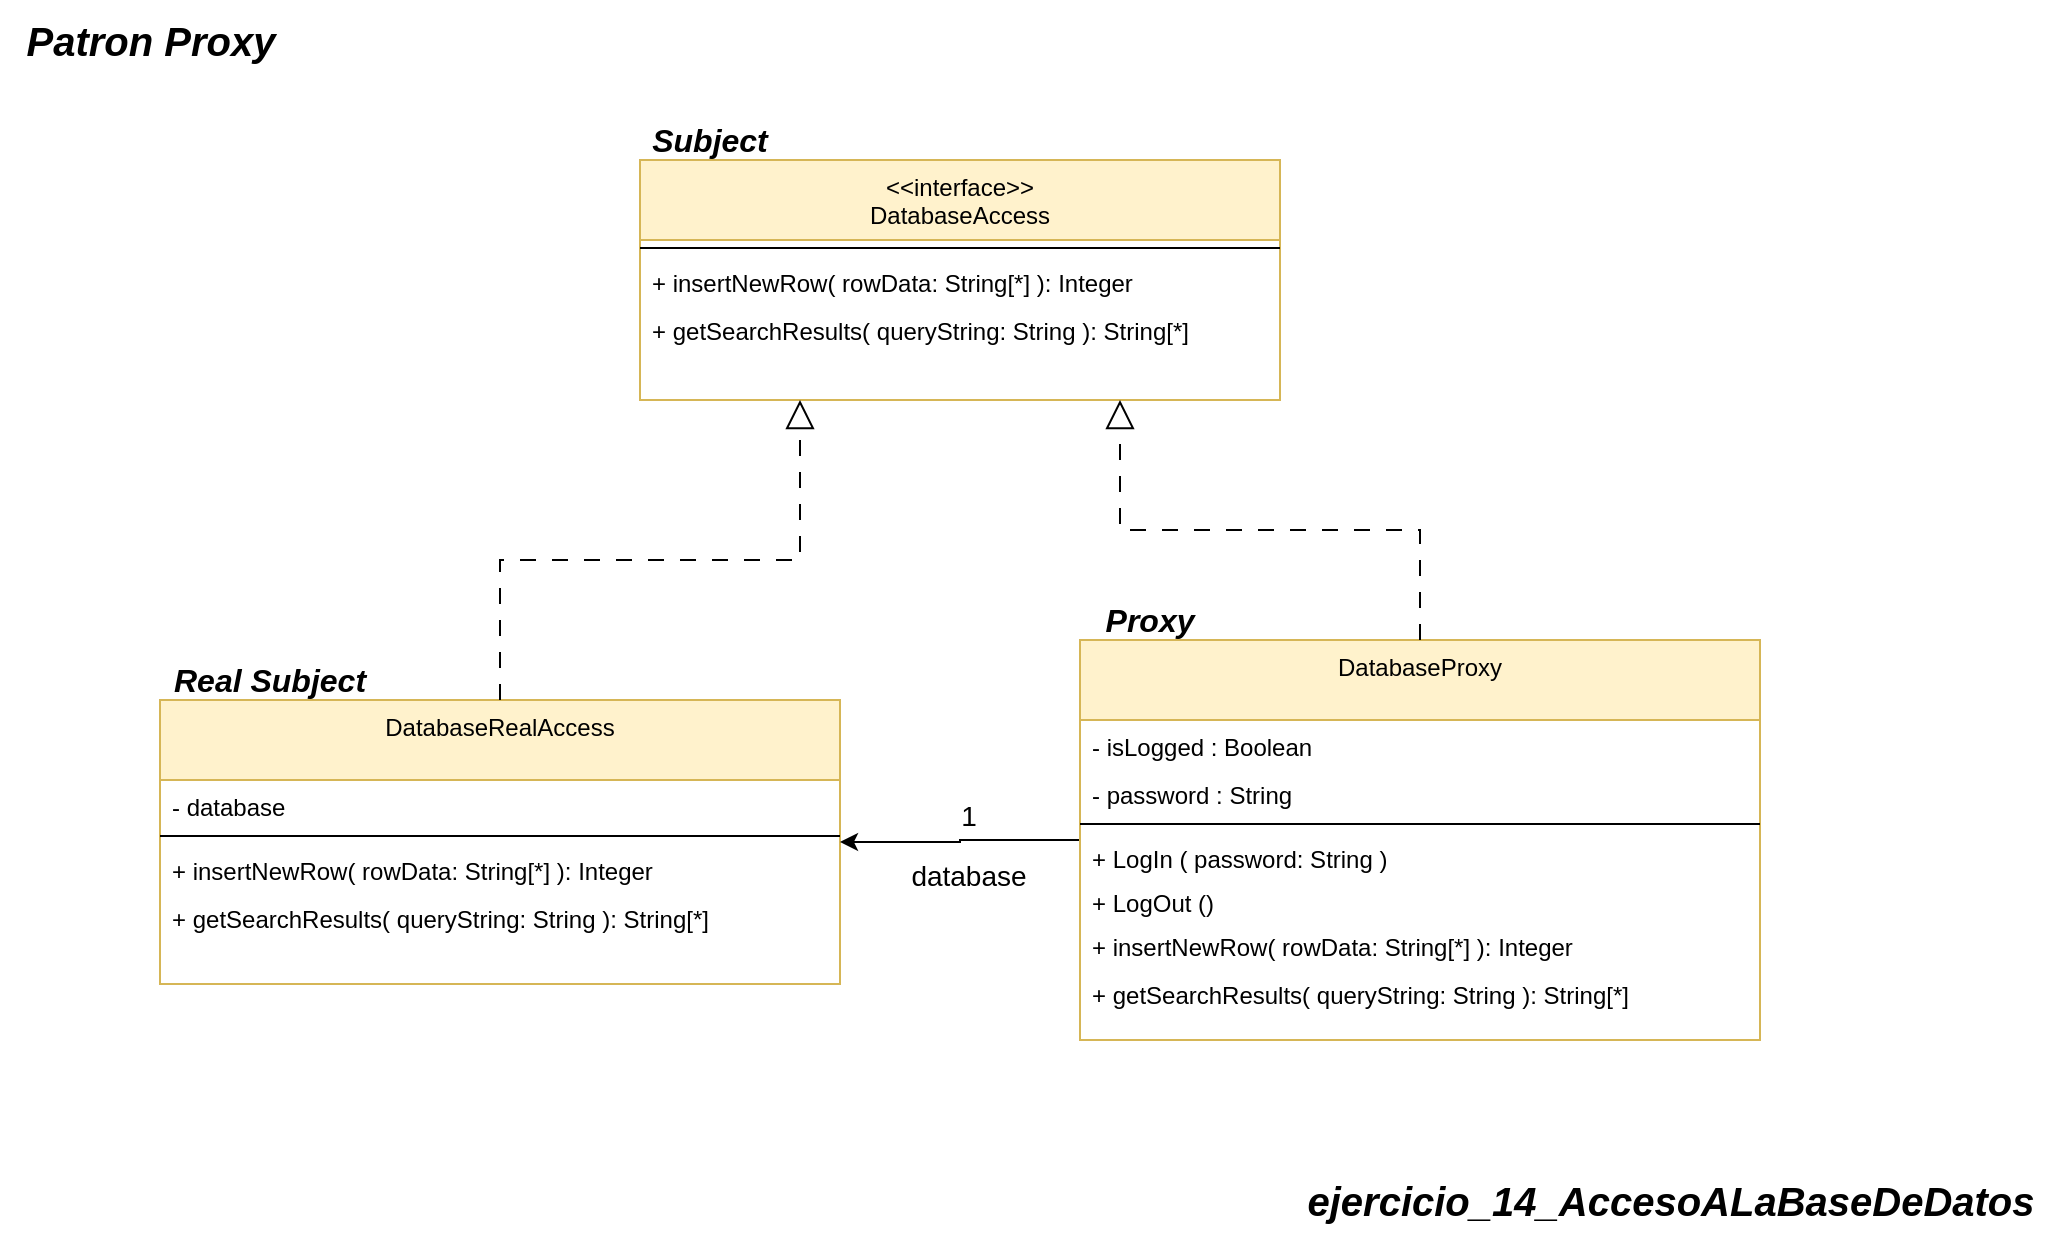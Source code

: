 <mxfile version="24.5.4" type="google">
  <diagram name="Page-1" id="7Albkof5WGC6Pvgjltei">
    <mxGraphModel grid="1" page="1" gridSize="10" guides="1" tooltips="1" connect="1" arrows="1" fold="1" pageScale="1" pageWidth="850" pageHeight="1100" math="0" shadow="0">
      <root>
        <mxCell id="0" />
        <mxCell id="1" parent="0" />
        <mxCell id="xQmTrEk7y5srBk64jgJA-51" value="&lt;span style=&quot;font-size: 20px;&quot;&gt;&lt;b&gt;&lt;i&gt;ejercicio_14_AccesoALaBaseDeDatos&lt;/i&gt;&lt;/b&gt;&lt;/span&gt;" style="text;html=1;align=center;verticalAlign=middle;resizable=0;points=[];autosize=1;strokeColor=none;fillColor=none;" vertex="1" parent="1">
          <mxGeometry x="680" y="-2460" width="390" height="40" as="geometry" />
        </mxCell>
        <mxCell id="xQmTrEk7y5srBk64jgJA-52" value="&lt;b style=&quot;&quot;&gt;&lt;i&gt;&lt;font style=&quot;font-size: 20px;&quot;&gt;Patron Proxy&lt;/font&gt;&lt;/i&gt;&lt;/b&gt;" style="text;html=1;align=center;verticalAlign=middle;resizable=0;points=[];autosize=1;strokeColor=none;fillColor=none;" vertex="1" parent="1">
          <mxGeometry x="40" y="-3040" width="150" height="40" as="geometry" />
        </mxCell>
        <mxCell id="xQmTrEk7y5srBk64jgJA-53" value="&lt;&lt;interface&gt;&gt;&#xa;DatabaseAccess" style="swimlane;fontStyle=0;align=center;verticalAlign=top;childLayout=stackLayout;horizontal=1;startSize=40;horizontalStack=0;resizeParent=1;resizeLast=0;collapsible=1;marginBottom=0;rounded=0;shadow=0;strokeWidth=1;fillColor=#fff2cc;strokeColor=#d6b656;" vertex="1" parent="1">
          <mxGeometry x="360" y="-2960" width="320" height="120" as="geometry">
            <mxRectangle x="110" y="-20" width="160" height="26" as="alternateBounds" />
          </mxGeometry>
        </mxCell>
        <mxCell id="xQmTrEk7y5srBk64jgJA-58" value="" style="line;html=1;strokeWidth=1;align=left;verticalAlign=middle;spacingTop=-1;spacingLeft=3;spacingRight=3;rotatable=0;labelPosition=right;points=[];portConstraint=eastwest;" vertex="1" parent="xQmTrEk7y5srBk64jgJA-53">
          <mxGeometry y="40" width="320" height="8" as="geometry" />
        </mxCell>
        <mxCell id="xQmTrEk7y5srBk64jgJA-59" value="+ insertNewRow( rowData: String[*] ): Integer" style="text;align=left;verticalAlign=top;spacingLeft=4;spacingRight=4;overflow=hidden;rotatable=0;points=[[0,0.5],[1,0.5]];portConstraint=eastwest;rounded=0;shadow=0;html=0;" vertex="1" parent="xQmTrEk7y5srBk64jgJA-53">
          <mxGeometry y="48" width="320" height="24" as="geometry" />
        </mxCell>
        <mxCell id="xQmTrEk7y5srBk64jgJA-60" value="+ getSearchResults( queryString: String ): String[*]" style="text;align=left;verticalAlign=top;spacingLeft=4;spacingRight=4;overflow=hidden;rotatable=0;points=[[0,0.5],[1,0.5]];portConstraint=eastwest;rounded=0;shadow=0;html=0;" vertex="1" parent="xQmTrEk7y5srBk64jgJA-53">
          <mxGeometry y="72" width="320" height="22" as="geometry" />
        </mxCell>
        <mxCell id="Z0a0Ot1QTN_iW3QiTgoM-1" value="DatabaseRealAccess" style="swimlane;fontStyle=0;align=center;verticalAlign=top;childLayout=stackLayout;horizontal=1;startSize=40;horizontalStack=0;resizeParent=1;resizeLast=0;collapsible=1;marginBottom=0;rounded=0;shadow=0;strokeWidth=1;fillColor=#fff2cc;strokeColor=#d6b656;" vertex="1" parent="1">
          <mxGeometry x="120" y="-2690" width="340" height="142" as="geometry">
            <mxRectangle x="110" y="-20" width="160" height="26" as="alternateBounds" />
          </mxGeometry>
        </mxCell>
        <mxCell id="Z0a0Ot1QTN_iW3QiTgoM-5" value="- database" style="text;align=left;verticalAlign=top;spacingLeft=4;spacingRight=4;overflow=hidden;rotatable=0;points=[[0,0.5],[1,0.5]];portConstraint=eastwest;rounded=0;shadow=0;html=0;" vertex="1" parent="Z0a0Ot1QTN_iW3QiTgoM-1">
          <mxGeometry y="40" width="340" height="24" as="geometry" />
        </mxCell>
        <mxCell id="Z0a0Ot1QTN_iW3QiTgoM-2" value="" style="line;html=1;strokeWidth=1;align=left;verticalAlign=middle;spacingTop=-1;spacingLeft=3;spacingRight=3;rotatable=0;labelPosition=right;points=[];portConstraint=eastwest;" vertex="1" parent="Z0a0Ot1QTN_iW3QiTgoM-1">
          <mxGeometry y="64" width="340" height="8" as="geometry" />
        </mxCell>
        <mxCell id="Z0a0Ot1QTN_iW3QiTgoM-3" value="+ insertNewRow( rowData: String[*] ): Integer" style="text;align=left;verticalAlign=top;spacingLeft=4;spacingRight=4;overflow=hidden;rotatable=0;points=[[0,0.5],[1,0.5]];portConstraint=eastwest;rounded=0;shadow=0;html=0;" vertex="1" parent="Z0a0Ot1QTN_iW3QiTgoM-1">
          <mxGeometry y="72" width="340" height="24" as="geometry" />
        </mxCell>
        <mxCell id="Z0a0Ot1QTN_iW3QiTgoM-4" value="+ getSearchResults( queryString: String ): String[*]" style="text;align=left;verticalAlign=top;spacingLeft=4;spacingRight=4;overflow=hidden;rotatable=0;points=[[0,0.5],[1,0.5]];portConstraint=eastwest;rounded=0;shadow=0;html=0;" vertex="1" parent="Z0a0Ot1QTN_iW3QiTgoM-1">
          <mxGeometry y="96" width="340" height="22" as="geometry" />
        </mxCell>
        <mxCell id="Z0a0Ot1QTN_iW3QiTgoM-7" style="edgeStyle=orthogonalEdgeStyle;rounded=0;orthogonalLoop=1;jettySize=auto;html=1;entryX=0.25;entryY=1;entryDx=0;entryDy=0;exitX=0.5;exitY=0;exitDx=0;exitDy=0;endArrow=block;endFill=0;targetPerimeterSpacing=1;endSize=12;startSize=12;dashed=1;dashPattern=8 8;" edge="1" parent="1" source="Z0a0Ot1QTN_iW3QiTgoM-1" target="xQmTrEk7y5srBk64jgJA-53">
          <mxGeometry relative="1" as="geometry">
            <mxPoint x="490" y="-2580" as="sourcePoint" />
            <mxPoint x="380" y="-2580" as="targetPoint" />
            <Array as="points" />
          </mxGeometry>
        </mxCell>
        <mxCell id="Z0a0Ot1QTN_iW3QiTgoM-20" style="edgeStyle=orthogonalEdgeStyle;rounded=0;orthogonalLoop=1;jettySize=auto;html=1;" edge="1" parent="1" source="Z0a0Ot1QTN_iW3QiTgoM-9" target="Z0a0Ot1QTN_iW3QiTgoM-1">
          <mxGeometry relative="1" as="geometry" />
        </mxCell>
        <mxCell id="Z0a0Ot1QTN_iW3QiTgoM-9" value="DatabaseProxy" style="swimlane;fontStyle=0;align=center;verticalAlign=top;childLayout=stackLayout;horizontal=1;startSize=40;horizontalStack=0;resizeParent=1;resizeLast=0;collapsible=1;marginBottom=0;rounded=0;shadow=0;strokeWidth=1;fillColor=#fff2cc;strokeColor=#d6b656;" vertex="1" parent="1">
          <mxGeometry x="580" y="-2720" width="340" height="200" as="geometry">
            <mxRectangle x="110" y="-20" width="160" height="26" as="alternateBounds" />
          </mxGeometry>
        </mxCell>
        <mxCell id="Z0a0Ot1QTN_iW3QiTgoM-18" value="- isLogged : Boolean" style="text;align=left;verticalAlign=top;spacingLeft=4;spacingRight=4;overflow=hidden;rotatable=0;points=[[0,0.5],[1,0.5]];portConstraint=eastwest;rounded=0;shadow=0;html=0;" vertex="1" parent="Z0a0Ot1QTN_iW3QiTgoM-9">
          <mxGeometry y="40" width="340" height="24" as="geometry" />
        </mxCell>
        <mxCell id="Z0a0Ot1QTN_iW3QiTgoM-19" value="- password : String" style="text;align=left;verticalAlign=top;spacingLeft=4;spacingRight=4;overflow=hidden;rotatable=0;points=[[0,0.5],[1,0.5]];portConstraint=eastwest;rounded=0;shadow=0;html=0;" vertex="1" parent="Z0a0Ot1QTN_iW3QiTgoM-9">
          <mxGeometry y="64" width="340" height="24" as="geometry" />
        </mxCell>
        <mxCell id="Z0a0Ot1QTN_iW3QiTgoM-11" value="" style="line;html=1;strokeWidth=1;align=left;verticalAlign=middle;spacingTop=-1;spacingLeft=3;spacingRight=3;rotatable=0;labelPosition=right;points=[];portConstraint=eastwest;" vertex="1" parent="Z0a0Ot1QTN_iW3QiTgoM-9">
          <mxGeometry y="88" width="340" height="8" as="geometry" />
        </mxCell>
        <mxCell id="Z0a0Ot1QTN_iW3QiTgoM-23" value="+ LogIn ( password: String )" style="text;align=left;verticalAlign=top;spacingLeft=4;spacingRight=4;overflow=hidden;rotatable=0;points=[[0,0.5],[1,0.5]];portConstraint=eastwest;rounded=0;shadow=0;html=0;" vertex="1" parent="Z0a0Ot1QTN_iW3QiTgoM-9">
          <mxGeometry y="96" width="340" height="22" as="geometry" />
        </mxCell>
        <mxCell id="Z0a0Ot1QTN_iW3QiTgoM-24" value="+ LogOut ()" style="text;align=left;verticalAlign=top;spacingLeft=4;spacingRight=4;overflow=hidden;rotatable=0;points=[[0,0.5],[1,0.5]];portConstraint=eastwest;rounded=0;shadow=0;html=0;" vertex="1" parent="Z0a0Ot1QTN_iW3QiTgoM-9">
          <mxGeometry y="118" width="340" height="22" as="geometry" />
        </mxCell>
        <mxCell id="Z0a0Ot1QTN_iW3QiTgoM-12" value="+ insertNewRow( rowData: String[*] ): Integer" style="text;align=left;verticalAlign=top;spacingLeft=4;spacingRight=4;overflow=hidden;rotatable=0;points=[[0,0.5],[1,0.5]];portConstraint=eastwest;rounded=0;shadow=0;html=0;" vertex="1" parent="Z0a0Ot1QTN_iW3QiTgoM-9">
          <mxGeometry y="140" width="340" height="24" as="geometry" />
        </mxCell>
        <mxCell id="Z0a0Ot1QTN_iW3QiTgoM-13" value="+ getSearchResults( queryString: String ): String[*]" style="text;align=left;verticalAlign=top;spacingLeft=4;spacingRight=4;overflow=hidden;rotatable=0;points=[[0,0.5],[1,0.5]];portConstraint=eastwest;rounded=0;shadow=0;html=0;" vertex="1" parent="Z0a0Ot1QTN_iW3QiTgoM-9">
          <mxGeometry y="164" width="340" height="22" as="geometry" />
        </mxCell>
        <mxCell id="Z0a0Ot1QTN_iW3QiTgoM-14" style="edgeStyle=orthogonalEdgeStyle;rounded=0;orthogonalLoop=1;jettySize=auto;html=1;entryX=0.75;entryY=1;entryDx=0;entryDy=0;exitX=0.5;exitY=0;exitDx=0;exitDy=0;endArrow=block;endFill=0;targetPerimeterSpacing=1;endSize=12;startSize=12;dashed=1;dashPattern=8 8;" edge="1" parent="1" source="Z0a0Ot1QTN_iW3QiTgoM-9" target="xQmTrEk7y5srBk64jgJA-53">
          <mxGeometry relative="1" as="geometry">
            <mxPoint x="257" y="-2750" as="sourcePoint" />
            <mxPoint x="390" y="-2830" as="targetPoint" />
            <Array as="points" />
          </mxGeometry>
        </mxCell>
        <mxCell id="Z0a0Ot1QTN_iW3QiTgoM-15" value="&lt;font style=&quot;font-size: 16px;&quot;&gt;&lt;b style=&quot;font-size: 16px;&quot;&gt;&lt;i style=&quot;font-size: 16px;&quot;&gt;Real Subject&lt;/i&gt;&lt;/b&gt;&lt;/font&gt;" style="text;html=1;align=center;verticalAlign=middle;whiteSpace=wrap;rounded=0;fontSize=16;" vertex="1" parent="1">
          <mxGeometry x="120" y="-2710" width="110" height="20" as="geometry" />
        </mxCell>
        <mxCell id="Z0a0Ot1QTN_iW3QiTgoM-16" value="&lt;font style=&quot;font-size: 16px;&quot;&gt;&lt;b style=&quot;font-size: 16px;&quot;&gt;&lt;i style=&quot;font-size: 16px;&quot;&gt;Proxy&lt;/i&gt;&lt;/b&gt;&lt;/font&gt;" style="text;html=1;align=center;verticalAlign=middle;whiteSpace=wrap;rounded=0;fontSize=16;" vertex="1" parent="1">
          <mxGeometry x="580" y="-2740" width="70" height="20" as="geometry" />
        </mxCell>
        <mxCell id="Z0a0Ot1QTN_iW3QiTgoM-17" value="&lt;font style=&quot;font-size: 16px;&quot;&gt;&lt;b style=&quot;font-size: 16px;&quot;&gt;&lt;i style=&quot;font-size: 16px;&quot;&gt;Subject&lt;/i&gt;&lt;/b&gt;&lt;/font&gt;" style="text;html=1;align=center;verticalAlign=middle;whiteSpace=wrap;rounded=0;fontSize=16;" vertex="1" parent="1">
          <mxGeometry x="360" y="-2980" width="70" height="20" as="geometry" />
        </mxCell>
        <mxCell id="Z0a0Ot1QTN_iW3QiTgoM-25" value="database" style="text;html=1;align=center;verticalAlign=middle;whiteSpace=wrap;rounded=0;fontSize=14;" vertex="1" parent="1">
          <mxGeometry x="489.69" y="-2610" width="68.75" height="15" as="geometry" />
        </mxCell>
        <mxCell id="Z0a0Ot1QTN_iW3QiTgoM-26" value="1" style="text;html=1;align=center;verticalAlign=middle;whiteSpace=wrap;rounded=0;fontSize=14;" vertex="1" parent="1">
          <mxGeometry x="489.69" y="-2640" width="68.75" height="15" as="geometry" />
        </mxCell>
      </root>
    </mxGraphModel>
  </diagram>
</mxfile>
